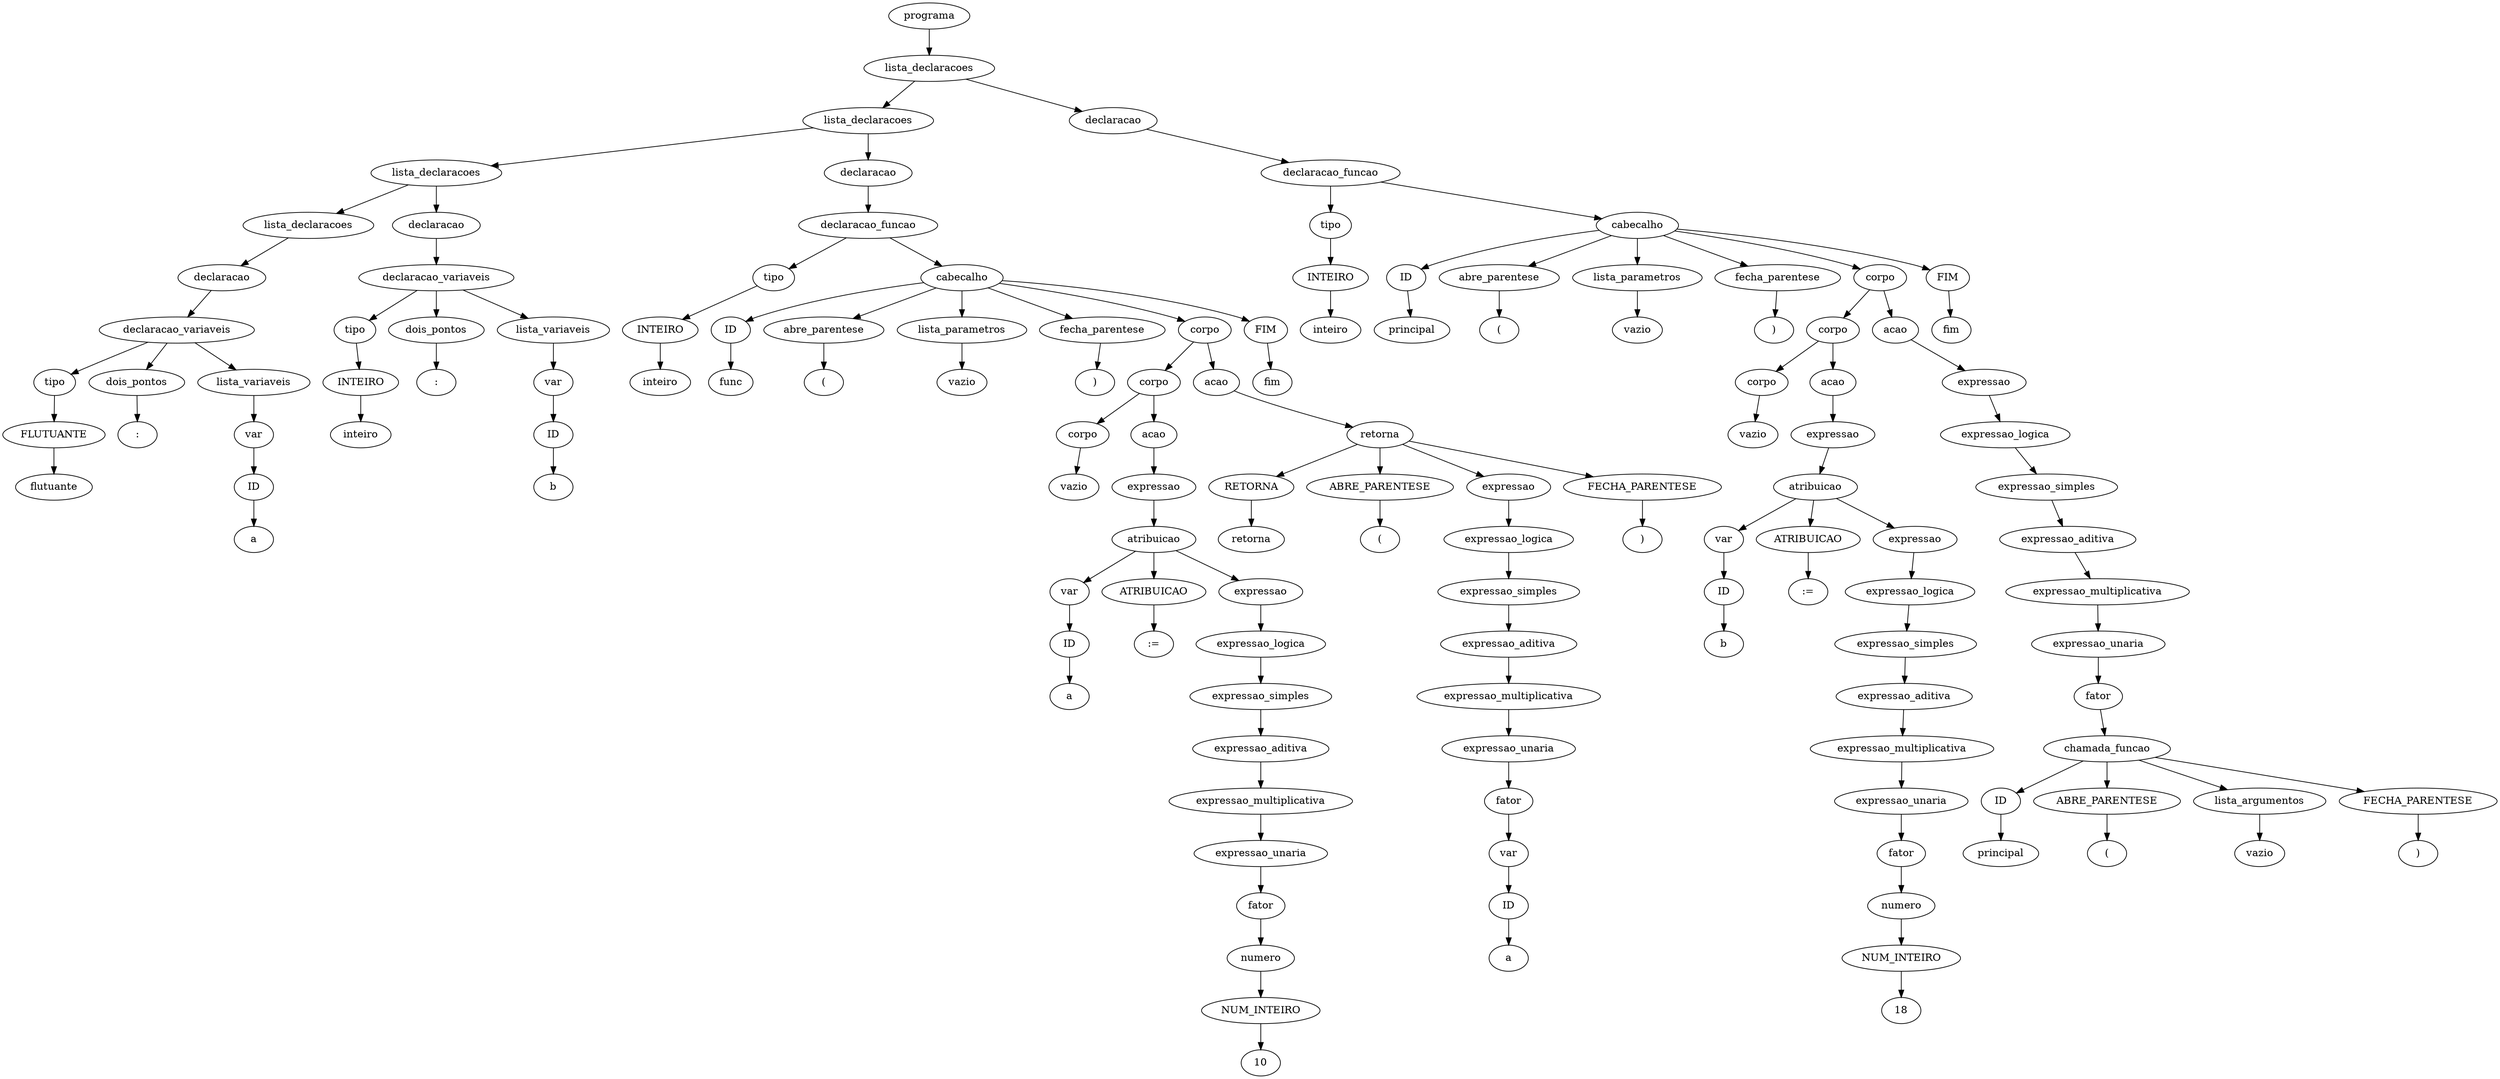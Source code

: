 digraph tree {
    "0x7f3cd9175e10" [label="programa"];
    "0x7f3cd91776a0" [label="lista_declaracoes"];
    "0x7f3cd9176bf0" [label="lista_declaracoes"];
    "0x7f3cd9175cf0" [label="lista_declaracoes"];
    "0x7f3cd930be50" [label="lista_declaracoes"];
    "0x7f3cd930bcd0" [label="declaracao"];
    "0x7f3cd930bc10" [label="declaracao_variaveis"];
    "0x7f3cd930bdf0" [label="tipo"];
    "0x7f3cd930bf70" [label="FLUTUANTE"];
    "0x7f3cd930bf40" [label="flutuante"];
    "0x7f3cd930be20" [label="dois_pontos"];
    "0x7f3cd91759f0" [label=":"];
    "0x7f3cd930bf10" [label="lista_variaveis"];
    "0x7f3cd93098d0" [label="var"];
    "0x7f3cd930bbe0" [label="ID"];
    "0x7f3cd9175b10" [label="a"];
    "0x7f3cd9175a20" [label="declaracao"];
    "0x7f3cd9175c90" [label="declaracao_variaveis"];
    "0x7f3cd9175bd0" [label="tipo"];
    "0x7f3cd9175c00" [label="INTEIRO"];
    "0x7f3cd9175c30" [label="inteiro"];
    "0x7f3cd9175d50" [label="dois_pontos"];
    "0x7f3cd9175e70" [label=":"];
    "0x7f3cd9175cc0" [label="lista_variaveis"];
    "0x7f3cd9175ae0" [label="var"];
    "0x7f3cd9175a50" [label="ID"];
    "0x7f3cd9175db0" [label="b"];
    "0x7f3cd9175e40" [label="declaracao"];
    "0x7f3cd9175b40" [label="declaracao_funcao"];
    "0x7f3cd930bdc0" [label="tipo"];
    "0x7f3cd93098a0" [label="INTEIRO"];
    "0x7f3cd9175ea0" [label="inteiro"];
    "0x7f3cd9176530" [label="cabecalho"];
    "0x7f3cd91761d0" [label="ID"];
    "0x7f3cd9176b00" [label="func"];
    "0x7f3cd9176b30" [label="abre_parentese"];
    "0x7f3cd9176920" [label="("];
    "0x7f3cd9176020" [label="lista_parametros"];
    "0x7f3cd9175d80" [label="vazio"];
    "0x7f3cd9176650" [label="fecha_parentese"];
    "0x7f3cd91766b0" [label=")"];
    "0x7f3cd91768c0" [label="corpo"];
    "0x7f3cd9176590" [label="corpo"];
    "0x7f3cd9176140" [label="corpo"];
    "0x7f3cd9175ed0" [label="vazio"];
    "0x7f3cd91764a0" [label="acao"];
    "0x7f3cd9176170" [label="expressao"];
    "0x7f3cd9176440" [label="atribuicao"];
    "0x7f3cd9176050" [label="var"];
    "0x7f3cd91760b0" [label="ID"];
    "0x7f3cd9176230" [label="a"];
    "0x7f3cd91764d0" [label="ATRIBUICAO"];
    "0x7f3cd9176560" [label=":="];
    "0x7f3cd9176410" [label="expressao"];
    "0x7f3cd91763e0" [label="expressao_logica"];
    "0x7f3cd9176320" [label="expressao_simples"];
    "0x7f3cd91762c0" [label="expressao_aditiva"];
    "0x7f3cd91763b0" [label="expressao_multiplicativa"];
    "0x7f3cd9176260" [label="expressao_unaria"];
    "0x7f3cd9176290" [label="fator"];
    "0x7f3cd91760e0" [label="numero"];
    "0x7f3cd9176080" [label="NUM_INTEIRO"];
    "0x7f3cd9176380" [label="10"];
    "0x7f3cd91769e0" [label="acao"];
    "0x7f3cd9176830" [label="retorna"];
    "0x7f3cd91768f0" [label="RETORNA"];
    "0x7f3cd9176a10" [label="retorna"];
    "0x7f3cd9176a40" [label="ABRE_PARENTESE"];
    "0x7f3cd9176a70" [label="("];
    "0x7f3cd91767d0" [label="expressao"];
    "0x7f3cd9176770" [label="expressao_logica"];
    "0x7f3cd9176710" [label="expressao_simples"];
    "0x7f3cd9176620" [label="expressao_aditiva"];
    "0x7f3cd91761a0" [label="expressao_multiplicativa"];
    "0x7f3cd91765c0" [label="expressao_unaria"];
    "0x7f3cd91765f0" [label="fator"];
    "0x7f3cd9175fc0" [label="var"];
    "0x7f3cd9176110" [label="ID"];
    "0x7f3cd9176200" [label="a"];
    "0x7f3cd9176aa0" [label="FECHA_PARENTESE"];
    "0x7f3cd9176ad0" [label=")"];
    "0x7f3cd9176b60" [label="FIM"];
    "0x7f3cd9176b90" [label="fim"];
    "0x7f3cd9176bc0" [label="declaracao"];
    "0x7f3cd9176500" [label="declaracao_funcao"];
    "0x7f3cd9175b70" [label="tipo"];
    "0x7f3cd9175ba0" [label="INTEIRO"];
    "0x7f3cd9175de0" [label="inteiro"];
    "0x7f3cd9177130" [label="cabecalho"];
    "0x7f3cd9176da0" [label="ID"];
    "0x7f3cd9176ce0" [label="principal"];
    "0x7f3cd9177220" [label="abre_parentese"];
    "0x7f3cd9177580" [label="("];
    "0x7f3cd9176950" [label="lista_parametros"];
    "0x7f3cd9176890" [label="vazio"];
    "0x7f3cd91775b0" [label="fecha_parentese"];
    "0x7f3cd91775e0" [label=")"];
    "0x7f3cd9177100" [label="corpo"];
    "0x7f3cd9177190" [label="corpo"];
    "0x7f3cd9176d10" [label="corpo"];
    "0x7f3cd9175f00" [label="vazio"];
    "0x7f3cd91770a0" [label="acao"];
    "0x7f3cd9176d40" [label="expressao"];
    "0x7f3cd9177040" [label="atribuicao"];
    "0x7f3cd9176c50" [label="var"];
    "0x7f3cd9176c80" [label="ID"];
    "0x7f3cd9176e00" [label="b"];
    "0x7f3cd91770d0" [label="ATRIBUICAO"];
    "0x7f3cd9177160" [label=":="];
    "0x7f3cd9177010" [label="expressao"];
    "0x7f3cd9176fe0" [label="expressao_logica"];
    "0x7f3cd9176f20" [label="expressao_simples"];
    "0x7f3cd9176ec0" [label="expressao_aditiva"];
    "0x7f3cd9176fb0" [label="expressao_multiplicativa"];
    "0x7f3cd9176e60" [label="expressao_unaria"];
    "0x7f3cd9176e90" [label="fator"];
    "0x7f3cd9176cb0" [label="numero"];
    "0x7f3cd9176c20" [label="NUM_INTEIRO"];
    "0x7f3cd9176f80" [label="18"];
    "0x7f3cd9177070" [label="acao"];
    "0x7f3cd9176ef0" [label="expressao"];
    "0x7f3cd9177490" [label="expressao_logica"];
    "0x7f3cd91772e0" [label="expressao_simples"];
    "0x7f3cd9176f50" [label="expressao_aditiva"];
    "0x7f3cd9177460" [label="expressao_multiplicativa"];
    "0x7f3cd9177280" [label="expressao_unaria"];
    "0x7f3cd9177340" [label="fator"];
    "0x7f3cd91771c0" [label="chamada_funcao"];
    "0x7f3cd9177250" [label="ID"];
    "0x7f3cd9177370" [label="principal"];
    "0x7f3cd91773a0" [label="ABRE_PARENTESE"];
    "0x7f3cd91773d0" [label="("];
    "0x7f3cd9176d70" [label="lista_argumentos"];
    "0x7f3cd91762f0" [label="vazio"];
    "0x7f3cd9177400" [label="FECHA_PARENTESE"];
    "0x7f3cd9177430" [label=")"];
    "0x7f3cd9177610" [label="FIM"];
    "0x7f3cd9177640" [label="fim"];
    "0x7f3cd9175e10" -> "0x7f3cd91776a0";
    "0x7f3cd91776a0" -> "0x7f3cd9176bf0";
    "0x7f3cd91776a0" -> "0x7f3cd9176bc0";
    "0x7f3cd9176bf0" -> "0x7f3cd9175cf0";
    "0x7f3cd9176bf0" -> "0x7f3cd9175e40";
    "0x7f3cd9175cf0" -> "0x7f3cd930be50";
    "0x7f3cd9175cf0" -> "0x7f3cd9175a20";
    "0x7f3cd930be50" -> "0x7f3cd930bcd0";
    "0x7f3cd930bcd0" -> "0x7f3cd930bc10";
    "0x7f3cd930bc10" -> "0x7f3cd930bdf0";
    "0x7f3cd930bc10" -> "0x7f3cd930be20";
    "0x7f3cd930bc10" -> "0x7f3cd930bf10";
    "0x7f3cd930bdf0" -> "0x7f3cd930bf70";
    "0x7f3cd930bf70" -> "0x7f3cd930bf40";
    "0x7f3cd930be20" -> "0x7f3cd91759f0";
    "0x7f3cd930bf10" -> "0x7f3cd93098d0";
    "0x7f3cd93098d0" -> "0x7f3cd930bbe0";
    "0x7f3cd930bbe0" -> "0x7f3cd9175b10";
    "0x7f3cd9175a20" -> "0x7f3cd9175c90";
    "0x7f3cd9175c90" -> "0x7f3cd9175bd0";
    "0x7f3cd9175c90" -> "0x7f3cd9175d50";
    "0x7f3cd9175c90" -> "0x7f3cd9175cc0";
    "0x7f3cd9175bd0" -> "0x7f3cd9175c00";
    "0x7f3cd9175c00" -> "0x7f3cd9175c30";
    "0x7f3cd9175d50" -> "0x7f3cd9175e70";
    "0x7f3cd9175cc0" -> "0x7f3cd9175ae0";
    "0x7f3cd9175ae0" -> "0x7f3cd9175a50";
    "0x7f3cd9175a50" -> "0x7f3cd9175db0";
    "0x7f3cd9175e40" -> "0x7f3cd9175b40";
    "0x7f3cd9175b40" -> "0x7f3cd930bdc0";
    "0x7f3cd9175b40" -> "0x7f3cd9176530";
    "0x7f3cd930bdc0" -> "0x7f3cd93098a0";
    "0x7f3cd93098a0" -> "0x7f3cd9175ea0";
    "0x7f3cd9176530" -> "0x7f3cd91761d0";
    "0x7f3cd9176530" -> "0x7f3cd9176b30";
    "0x7f3cd9176530" -> "0x7f3cd9176020";
    "0x7f3cd9176530" -> "0x7f3cd9176650";
    "0x7f3cd9176530" -> "0x7f3cd91768c0";
    "0x7f3cd9176530" -> "0x7f3cd9176b60";
    "0x7f3cd91761d0" -> "0x7f3cd9176b00";
    "0x7f3cd9176b30" -> "0x7f3cd9176920";
    "0x7f3cd9176020" -> "0x7f3cd9175d80";
    "0x7f3cd9176650" -> "0x7f3cd91766b0";
    "0x7f3cd91768c0" -> "0x7f3cd9176590";
    "0x7f3cd91768c0" -> "0x7f3cd91769e0";
    "0x7f3cd9176590" -> "0x7f3cd9176140";
    "0x7f3cd9176590" -> "0x7f3cd91764a0";
    "0x7f3cd9176140" -> "0x7f3cd9175ed0";
    "0x7f3cd91764a0" -> "0x7f3cd9176170";
    "0x7f3cd9176170" -> "0x7f3cd9176440";
    "0x7f3cd9176440" -> "0x7f3cd9176050";
    "0x7f3cd9176440" -> "0x7f3cd91764d0";
    "0x7f3cd9176440" -> "0x7f3cd9176410";
    "0x7f3cd9176050" -> "0x7f3cd91760b0";
    "0x7f3cd91760b0" -> "0x7f3cd9176230";
    "0x7f3cd91764d0" -> "0x7f3cd9176560";
    "0x7f3cd9176410" -> "0x7f3cd91763e0";
    "0x7f3cd91763e0" -> "0x7f3cd9176320";
    "0x7f3cd9176320" -> "0x7f3cd91762c0";
    "0x7f3cd91762c0" -> "0x7f3cd91763b0";
    "0x7f3cd91763b0" -> "0x7f3cd9176260";
    "0x7f3cd9176260" -> "0x7f3cd9176290";
    "0x7f3cd9176290" -> "0x7f3cd91760e0";
    "0x7f3cd91760e0" -> "0x7f3cd9176080";
    "0x7f3cd9176080" -> "0x7f3cd9176380";
    "0x7f3cd91769e0" -> "0x7f3cd9176830";
    "0x7f3cd9176830" -> "0x7f3cd91768f0";
    "0x7f3cd9176830" -> "0x7f3cd9176a40";
    "0x7f3cd9176830" -> "0x7f3cd91767d0";
    "0x7f3cd9176830" -> "0x7f3cd9176aa0";
    "0x7f3cd91768f0" -> "0x7f3cd9176a10";
    "0x7f3cd9176a40" -> "0x7f3cd9176a70";
    "0x7f3cd91767d0" -> "0x7f3cd9176770";
    "0x7f3cd9176770" -> "0x7f3cd9176710";
    "0x7f3cd9176710" -> "0x7f3cd9176620";
    "0x7f3cd9176620" -> "0x7f3cd91761a0";
    "0x7f3cd91761a0" -> "0x7f3cd91765c0";
    "0x7f3cd91765c0" -> "0x7f3cd91765f0";
    "0x7f3cd91765f0" -> "0x7f3cd9175fc0";
    "0x7f3cd9175fc0" -> "0x7f3cd9176110";
    "0x7f3cd9176110" -> "0x7f3cd9176200";
    "0x7f3cd9176aa0" -> "0x7f3cd9176ad0";
    "0x7f3cd9176b60" -> "0x7f3cd9176b90";
    "0x7f3cd9176bc0" -> "0x7f3cd9176500";
    "0x7f3cd9176500" -> "0x7f3cd9175b70";
    "0x7f3cd9176500" -> "0x7f3cd9177130";
    "0x7f3cd9175b70" -> "0x7f3cd9175ba0";
    "0x7f3cd9175ba0" -> "0x7f3cd9175de0";
    "0x7f3cd9177130" -> "0x7f3cd9176da0";
    "0x7f3cd9177130" -> "0x7f3cd9177220";
    "0x7f3cd9177130" -> "0x7f3cd9176950";
    "0x7f3cd9177130" -> "0x7f3cd91775b0";
    "0x7f3cd9177130" -> "0x7f3cd9177100";
    "0x7f3cd9177130" -> "0x7f3cd9177610";
    "0x7f3cd9176da0" -> "0x7f3cd9176ce0";
    "0x7f3cd9177220" -> "0x7f3cd9177580";
    "0x7f3cd9176950" -> "0x7f3cd9176890";
    "0x7f3cd91775b0" -> "0x7f3cd91775e0";
    "0x7f3cd9177100" -> "0x7f3cd9177190";
    "0x7f3cd9177100" -> "0x7f3cd9177070";
    "0x7f3cd9177190" -> "0x7f3cd9176d10";
    "0x7f3cd9177190" -> "0x7f3cd91770a0";
    "0x7f3cd9176d10" -> "0x7f3cd9175f00";
    "0x7f3cd91770a0" -> "0x7f3cd9176d40";
    "0x7f3cd9176d40" -> "0x7f3cd9177040";
    "0x7f3cd9177040" -> "0x7f3cd9176c50";
    "0x7f3cd9177040" -> "0x7f3cd91770d0";
    "0x7f3cd9177040" -> "0x7f3cd9177010";
    "0x7f3cd9176c50" -> "0x7f3cd9176c80";
    "0x7f3cd9176c80" -> "0x7f3cd9176e00";
    "0x7f3cd91770d0" -> "0x7f3cd9177160";
    "0x7f3cd9177010" -> "0x7f3cd9176fe0";
    "0x7f3cd9176fe0" -> "0x7f3cd9176f20";
    "0x7f3cd9176f20" -> "0x7f3cd9176ec0";
    "0x7f3cd9176ec0" -> "0x7f3cd9176fb0";
    "0x7f3cd9176fb0" -> "0x7f3cd9176e60";
    "0x7f3cd9176e60" -> "0x7f3cd9176e90";
    "0x7f3cd9176e90" -> "0x7f3cd9176cb0";
    "0x7f3cd9176cb0" -> "0x7f3cd9176c20";
    "0x7f3cd9176c20" -> "0x7f3cd9176f80";
    "0x7f3cd9177070" -> "0x7f3cd9176ef0";
    "0x7f3cd9176ef0" -> "0x7f3cd9177490";
    "0x7f3cd9177490" -> "0x7f3cd91772e0";
    "0x7f3cd91772e0" -> "0x7f3cd9176f50";
    "0x7f3cd9176f50" -> "0x7f3cd9177460";
    "0x7f3cd9177460" -> "0x7f3cd9177280";
    "0x7f3cd9177280" -> "0x7f3cd9177340";
    "0x7f3cd9177340" -> "0x7f3cd91771c0";
    "0x7f3cd91771c0" -> "0x7f3cd9177250";
    "0x7f3cd91771c0" -> "0x7f3cd91773a0";
    "0x7f3cd91771c0" -> "0x7f3cd9176d70";
    "0x7f3cd91771c0" -> "0x7f3cd9177400";
    "0x7f3cd9177250" -> "0x7f3cd9177370";
    "0x7f3cd91773a0" -> "0x7f3cd91773d0";
    "0x7f3cd9176d70" -> "0x7f3cd91762f0";
    "0x7f3cd9177400" -> "0x7f3cd9177430";
    "0x7f3cd9177610" -> "0x7f3cd9177640";
}
